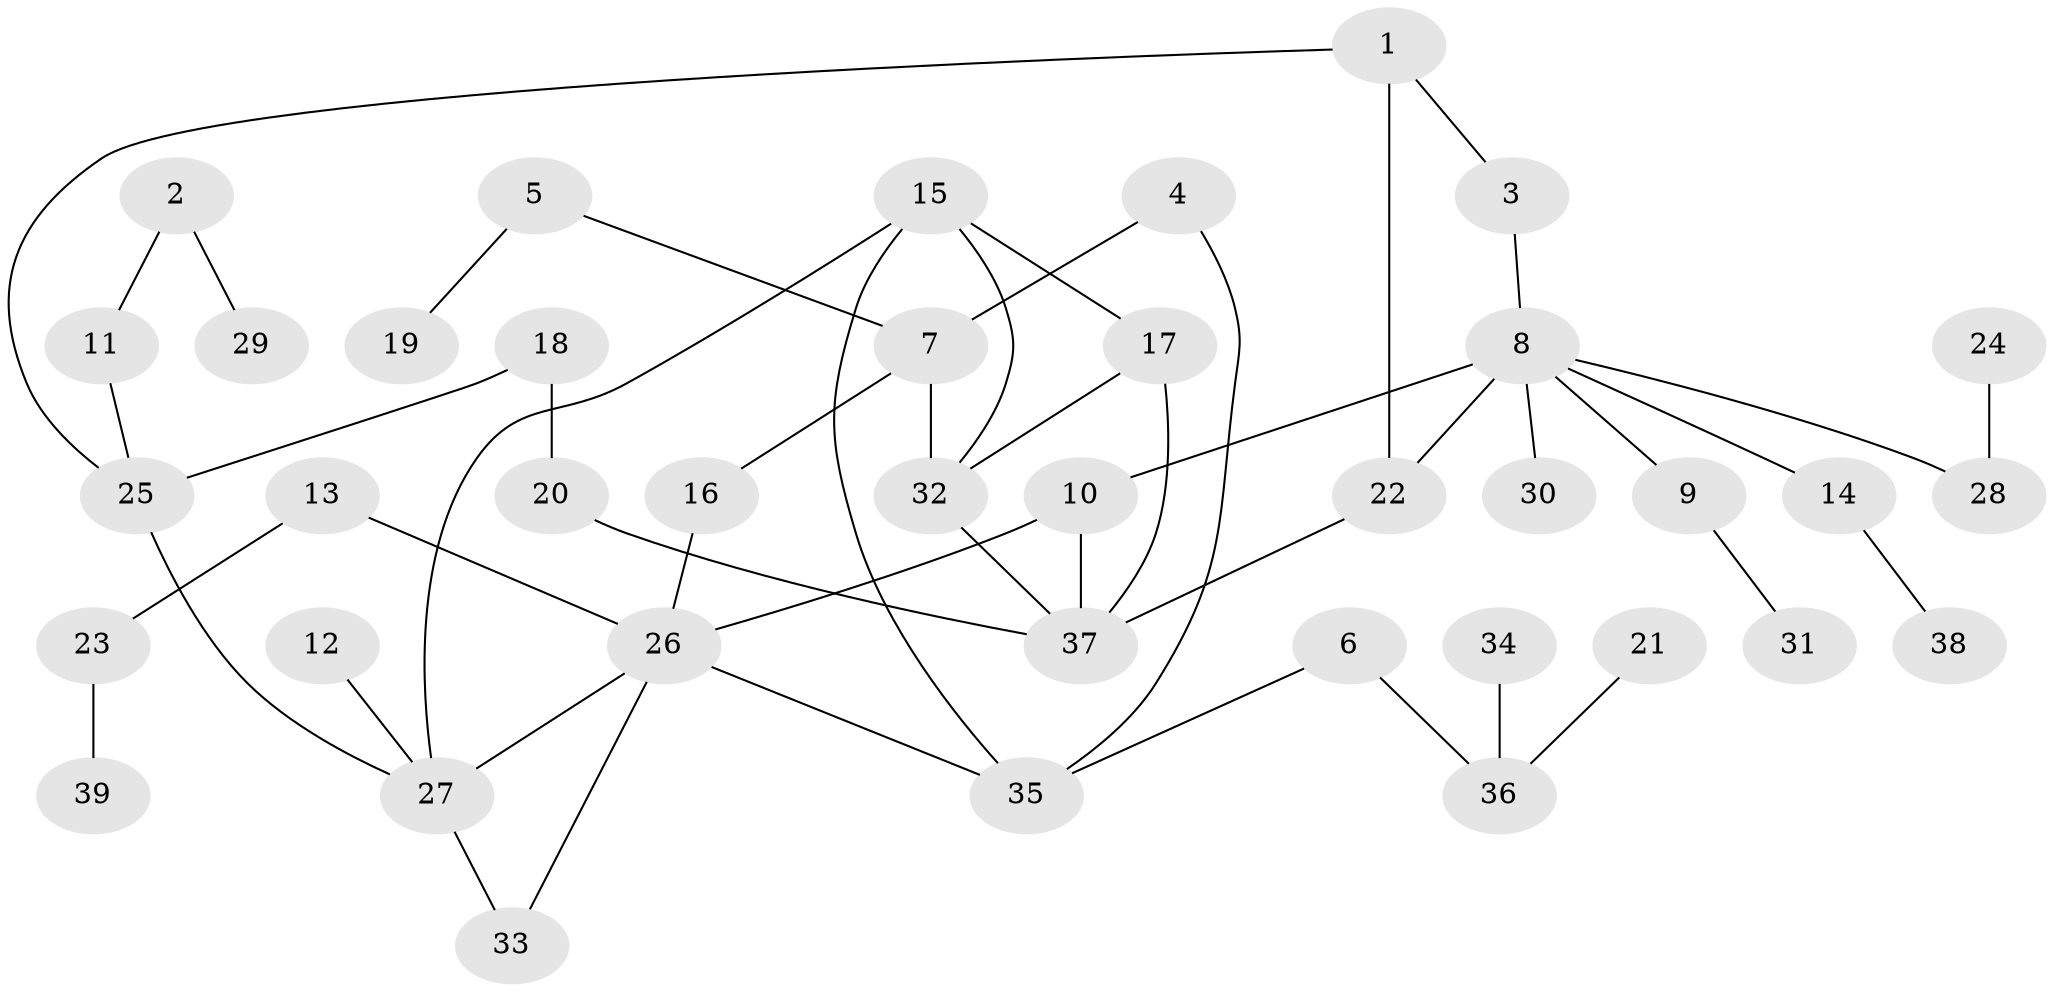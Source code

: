// original degree distribution, {6: 0.0641025641025641, 8: 0.01282051282051282, 3: 0.20512820512820512, 1: 0.358974358974359, 4: 0.08974358974358974, 2: 0.2692307692307692}
// Generated by graph-tools (version 1.1) at 2025/01/03/09/25 03:01:11]
// undirected, 39 vertices, 49 edges
graph export_dot {
graph [start="1"]
  node [color=gray90,style=filled];
  1;
  2;
  3;
  4;
  5;
  6;
  7;
  8;
  9;
  10;
  11;
  12;
  13;
  14;
  15;
  16;
  17;
  18;
  19;
  20;
  21;
  22;
  23;
  24;
  25;
  26;
  27;
  28;
  29;
  30;
  31;
  32;
  33;
  34;
  35;
  36;
  37;
  38;
  39;
  1 -- 3 [weight=1.0];
  1 -- 22 [weight=1.0];
  1 -- 25 [weight=1.0];
  2 -- 11 [weight=1.0];
  2 -- 29 [weight=1.0];
  3 -- 8 [weight=1.0];
  4 -- 7 [weight=1.0];
  4 -- 35 [weight=1.0];
  5 -- 7 [weight=1.0];
  5 -- 19 [weight=1.0];
  6 -- 35 [weight=1.0];
  6 -- 36 [weight=1.0];
  7 -- 16 [weight=1.0];
  7 -- 32 [weight=2.0];
  8 -- 9 [weight=1.0];
  8 -- 10 [weight=2.0];
  8 -- 14 [weight=1.0];
  8 -- 22 [weight=1.0];
  8 -- 28 [weight=1.0];
  8 -- 30 [weight=1.0];
  9 -- 31 [weight=1.0];
  10 -- 26 [weight=2.0];
  10 -- 37 [weight=1.0];
  11 -- 25 [weight=1.0];
  12 -- 27 [weight=1.0];
  13 -- 23 [weight=1.0];
  13 -- 26 [weight=2.0];
  14 -- 38 [weight=1.0];
  15 -- 17 [weight=1.0];
  15 -- 27 [weight=1.0];
  15 -- 32 [weight=1.0];
  15 -- 35 [weight=1.0];
  16 -- 26 [weight=1.0];
  17 -- 32 [weight=1.0];
  17 -- 37 [weight=1.0];
  18 -- 20 [weight=1.0];
  18 -- 25 [weight=1.0];
  20 -- 37 [weight=1.0];
  21 -- 36 [weight=1.0];
  22 -- 37 [weight=1.0];
  23 -- 39 [weight=1.0];
  24 -- 28 [weight=1.0];
  25 -- 27 [weight=1.0];
  26 -- 27 [weight=1.0];
  26 -- 33 [weight=1.0];
  26 -- 35 [weight=1.0];
  27 -- 33 [weight=1.0];
  32 -- 37 [weight=1.0];
  34 -- 36 [weight=1.0];
}
